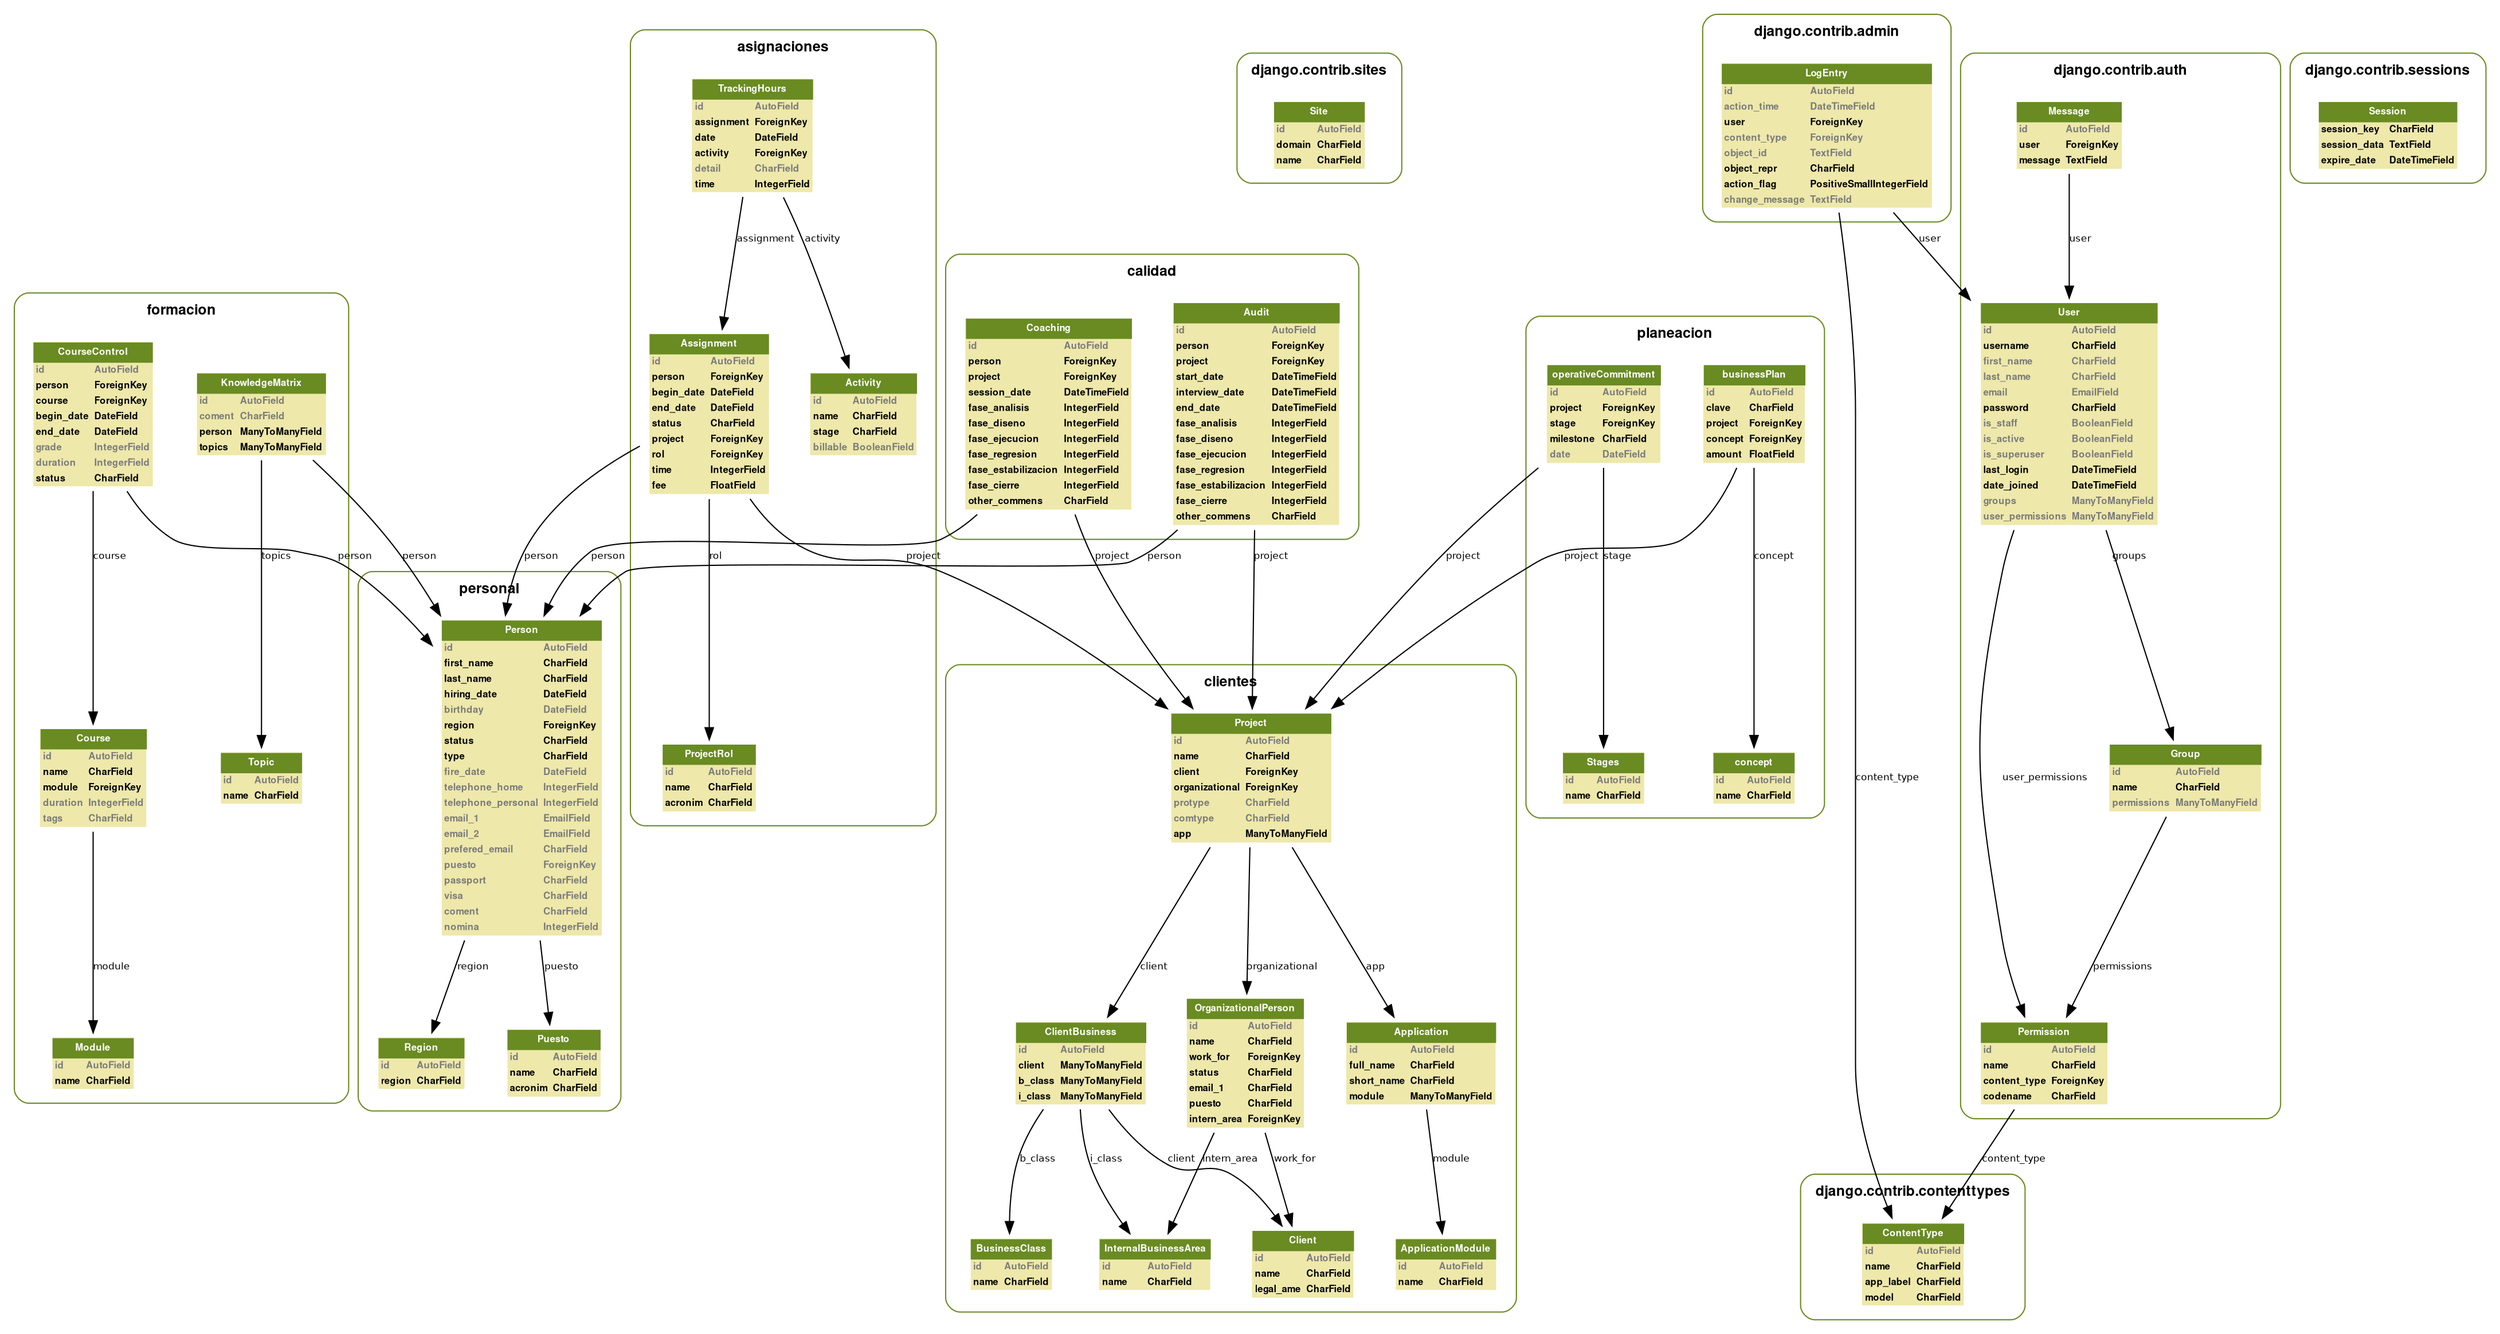 digraph name {
	graph [bb="0,0,2074,1062", fontname=Helvetica, fontsize=8];
	node [label="\N", fontname=Helvetica, fontsize=8, shape=plaintext];
	edge [fontname=Helvetica, fontsize=8];
	graph [bb="0,0,2074,1070"];
	subgraph cluster_formacion_models {
		graph [bb="8,198,288,840",
			color=olivedrab4,
			label=<         <TABLE BORDER="0" CELLBORDER="0" CELLSPACING="0">         <TR><TD COLSPAN="2" CELLPADDING="4" ALIGN="CENTER"         ><FONT FACE="Helvetica Bold" COLOR="Black" POINT-SIZE="12"         >formacion</FONT></TD></TR>         </TABLE>         >,
			lp="148,826",
			style=rounded];
		formacion_models_Module [label=<     <TABLE BGCOLOR="palegoldenrod" BORDER="0" CELLBORDER="0" CELLSPACING="0">      <TR><TD COLSPAN="2" CELLPADDING="4" ALIGN="CENTER" BGCOLOR="olivedrab4"      ><FONT FACE="Helvetica Bold" COLOR="white"      >Module</FONT></TD></TR>                        <TR><TD ALIGN="LEFT" BORDER="0"         ><FONT COLOR="#7B7B7B" FACE="Helvetica Bold">id</FONT         ></TD>         <TD ALIGN="LEFT"         ><FONT COLOR="#7B7B7B" FACE="Helvetica Bold">AutoField</FONT         ></TD></TR>                  <TR><TD ALIGN="LEFT" BORDER="0"         ><FONT FACE="Helvetica Bold">name</FONT         ></TD>         <TD ALIGN="LEFT"         ><FONT FACE="Helvetica Bold">CharField</FONT         ></TD></TR>                   </TABLE>     >, height="0.67", pos="74,230", width="1.17"];
		formacion_models_Course [label=<     <TABLE BGCOLOR="palegoldenrod" BORDER="0" CELLBORDER="0" CELLSPACING="0">      <TR><TD COLSPAN="2" CELLPADDING="4" ALIGN="CENTER" BGCOLOR="olivedrab4"      ><FONT FACE="Helvetica Bold" COLOR="white"      >Course</FONT></TD></TR>                        <TR><TD ALIGN="LEFT" BORDER="0"         ><FONT COLOR="#7B7B7B" FACE="Helvetica Bold">id</FONT         ></TD>         <TD ALIGN="LEFT"         ><FONT COLOR="#7B7B7B" FACE="Helvetica Bold">AutoField</FONT         ></TD></TR>                  <TR><TD ALIGN="LEFT" BORDER="0"         ><FONT FACE="Helvetica Bold">name</FONT         ></TD>         <TD ALIGN="LEFT"         ><FONT FACE="Helvetica Bold">CharField</FONT         ></TD></TR>                  <TR><TD ALIGN="LEFT" BORDER="0"         ><FONT FACE="Helvetica Bold">module</FONT         ></TD>         <TD ALIGN="LEFT"         ><FONT FACE="Helvetica Bold">ForeignKey</FONT         ></TD></TR>                  <TR><TD ALIGN="LEFT" BORDER="0"         ><FONT COLOR="#7B7B7B" FACE="Helvetica Bold">duration</FONT         ></TD>         <TD ALIGN="LEFT"         ><FONT COLOR="#7B7B7B" FACE="Helvetica Bold">IntegerField</FONT         ></TD></TR>                  <TR><TD ALIGN="LEFT" BORDER="0"         ><FONT COLOR="#7B7B7B" FACE="Helvetica Bold">tags</FONT         ></TD>         <TD ALIGN="LEFT"         ><FONT COLOR="#7B7B7B" FACE="Helvetica Bold">CharField</FONT         ></TD></TR>                   </TABLE>     >, height="1.17", pos="74,456", width="1.47"];
		formacion_models_CourseControl [label=<     <TABLE BGCOLOR="palegoldenrod" BORDER="0" CELLBORDER="0" CELLSPACING="0">      <TR><TD COLSPAN="2" CELLPADDING="4" ALIGN="CENTER" BGCOLOR="olivedrab4"      ><FONT FACE="Helvetica Bold" COLOR="white"      >CourseControl</FONT></TD></TR>                        <TR><TD ALIGN="LEFT" BORDER="0"         ><FONT COLOR="#7B7B7B" FACE="Helvetica Bold">id</FONT         ></TD>         <TD ALIGN="LEFT"         ><FONT COLOR="#7B7B7B" FACE="Helvetica Bold">AutoField</FONT         ></TD></TR>                  <TR><TD ALIGN="LEFT" BORDER="0"         ><FONT FACE="Helvetica Bold">person</FONT         ></TD>         <TD ALIGN="LEFT"         ><FONT FACE="Helvetica Bold">ForeignKey</FONT         ></TD></TR>                  <TR><TD ALIGN="LEFT" BORDER="0"         ><FONT FACE="Helvetica Bold">course</FONT         ></TD>         <TD ALIGN="LEFT"         ><FONT FACE="Helvetica Bold">ForeignKey</FONT         ></TD></TR>                  <TR><TD ALIGN="LEFT" BORDER="0"         ><FONT FACE="Helvetica Bold">begin_date</FONT         ></TD>         <TD ALIGN="LEFT"         ><FONT FACE="Helvetica Bold">DateField</FONT         ></TD></TR>                  <TR><TD ALIGN="LEFT" BORDER="0"         ><FONT FACE="Helvetica Bold">end_date</FONT         ></TD>         <TD ALIGN="LEFT"         ><FONT FACE="Helvetica Bold">DateField</FONT         ></TD></TR>                  <TR><TD ALIGN="LEFT" BORDER="0"         ><FONT COLOR="#7B7B7B" FACE="Helvetica Bold">grade</FONT         ></TD>         <TD ALIGN="LEFT"         ><FONT COLOR="#7B7B7B" FACE="Helvetica Bold">IntegerField</FONT         ></TD></TR>                  <TR><TD ALIGN="LEFT" BORDER="0"         ><FONT COLOR="#7B7B7B" FACE="Helvetica Bold">duration</FONT         ></TD>         <TD ALIGN="LEFT"         ><FONT COLOR="#7B7B7B" FACE="Helvetica Bold">IntegerField</FONT         ></TD></TR>                  <TR><TD ALIGN="LEFT" BORDER="0"         ><FONT FACE="Helvetica Bold">status</FONT         ></TD>         <TD ALIGN="LEFT"         ><FONT FACE="Helvetica Bold">CharField</FONT         ></TD></TR>                   </TABLE>     >, height="1.67", pos="74,744", width="1.61"];
		formacion_models_Topic [label=<     <TABLE BGCOLOR="palegoldenrod" BORDER="0" CELLBORDER="0" CELLSPACING="0">      <TR><TD COLSPAN="2" CELLPADDING="4" ALIGN="CENTER" BGCOLOR="olivedrab4"      ><FONT FACE="Helvetica Bold" COLOR="white"      >Topic</FONT></TD></TR>                        <TR><TD ALIGN="LEFT" BORDER="0"         ><FONT COLOR="#7B7B7B" FACE="Helvetica Bold">id</FONT         ></TD>         <TD ALIGN="LEFT"         ><FONT COLOR="#7B7B7B" FACE="Helvetica Bold">AutoField</FONT         ></TD></TR>                  <TR><TD ALIGN="LEFT" BORDER="0"         ><FONT FACE="Helvetica Bold">name</FONT         ></TD>         <TD ALIGN="LEFT"         ><FONT FACE="Helvetica Bold">CharField</FONT         ></TD></TR>                   </TABLE>     >, height="0.67", pos="215,456", width="1.17"];
		formacion_models_KnowledgeMatrix [label=<     <TABLE BGCOLOR="palegoldenrod" BORDER="0" CELLBORDER="0" CELLSPACING="0">      <TR><TD COLSPAN="2" CELLPADDING="4" ALIGN="CENTER" BGCOLOR="olivedrab4"      ><FONT FACE="Helvetica Bold" COLOR="white"      >KnowledgeMatrix</FONT></TD></TR>                        <TR><TD ALIGN="LEFT" BORDER="0"         ><FONT COLOR="#7B7B7B" FACE="Helvetica Bold">id</FONT         ></TD>         <TD ALIGN="LEFT"         ><FONT COLOR="#7B7B7B" FACE="Helvetica Bold">AutoField</FONT         ></TD></TR>                  <TR><TD ALIGN="LEFT" BORDER="0"         ><FONT COLOR="#7B7B7B" FACE="Helvetica Bold">coment</FONT         ></TD>         <TD ALIGN="LEFT"         ><FONT COLOR="#7B7B7B" FACE="Helvetica Bold">CharField</FONT         ></TD></TR>                  <TR><TD ALIGN="LEFT" BORDER="0"         ><FONT FACE="Helvetica Bold">person</FONT         ></TD>         <TD ALIGN="LEFT"         ><FONT FACE="Helvetica Bold">ManyToManyField</FONT         ></TD></TR>                  <TR><TD ALIGN="LEFT" BORDER="0"         ><FONT FACE="Helvetica Bold">topics</FONT         ></TD>         <TD ALIGN="LEFT"         ><FONT FACE="Helvetica Bold">ManyToManyField</FONT         ></TD></TR>                   </TABLE>     >, height="1.00", pos="215,744", width="1.81"];
		formacion_models_Course -> formacion_models_Module [label=module, lp="87,307", pos="e,74,254 74,414 74,371 74,304 74,264"];
		formacion_models_CourseControl -> formacion_models_Course [label=course, lp="87,631", pos="e,74,498 74,684 74,633 74,558 74,508"];
		formacion_models_KnowledgeMatrix -> formacion_models_Topic [label=topics, lp="226,631", pos="s,215,708 e,215,480 215,698 215,639 215,542 215,490", arrowhead=normal, arrowtail=normal];
	}
	subgraph cluster_calidad_models {
		graph [bb="788,646,1134,870",
			color=olivedrab4,
			label=<         <TABLE BORDER="0" CELLBORDER="0" CELLSPACING="0">         <TR><TD COLSPAN="2" CELLPADDING="4" ALIGN="CENTER"         ><FONT FACE="Helvetica Bold" COLOR="Black" POINT-SIZE="12"         >calidad</FONT></TD></TR>         </TABLE>         >,
			lp="961,856",
			style=rounded];
		calidad_models_Audit [label=<     <TABLE BGCOLOR="palegoldenrod" BORDER="0" CELLBORDER="0" CELLSPACING="0">      <TR><TD COLSPAN="2" CELLPADDING="4" ALIGN="CENTER" BGCOLOR="olivedrab4"      ><FONT FACE="Helvetica Bold" COLOR="white"      >Audit</FONT></TD></TR>                        <TR><TD ALIGN="LEFT" BORDER="0"         ><FONT COLOR="#7B7B7B" FACE="Helvetica Bold">id</FONT         ></TD>         <TD ALIGN="LEFT"         ><FONT COLOR="#7B7B7B" FACE="Helvetica Bold">AutoField</FONT         ></TD></TR>                  <TR><TD ALIGN="LEFT" BORDER="0"         ><FONT FACE="Helvetica Bold">person</FONT         ></TD>         <TD ALIGN="LEFT"         ><FONT FACE="Helvetica Bold">ForeignKey</FONT         ></TD></TR>                  <TR><TD ALIGN="LEFT" BORDER="0"         ><FONT FACE="Helvetica Bold">project</FONT         ></TD>         <TD ALIGN="LEFT"         ><FONT FACE="Helvetica Bold">ForeignKey</FONT         ></TD></TR>                  <TR><TD ALIGN="LEFT" BORDER="0"         ><FONT FACE="Helvetica Bold">start_date</FONT         ></TD>         <TD ALIGN="LEFT"         ><FONT FACE="Helvetica Bold">DateTimeField</FONT         ></TD></TR>                  <TR><TD ALIGN="LEFT" BORDER="0"         ><FONT FACE="Helvetica Bold">interview_date</FONT         ></TD>         <TD ALIGN="LEFT"         ><FONT FACE="Helvetica Bold">DateTimeField</FONT         ></TD></TR>                  <TR><TD ALIGN="LEFT" BORDER="0"         ><FONT FACE="Helvetica Bold">end_date</FONT         ></TD>         <TD ALIGN="LEFT"         ><FONT FACE="Helvetica Bold">DateTimeField</FONT         ></TD></TR>                  <TR><TD ALIGN="LEFT" BORDER="0"         ><FONT FACE="Helvetica Bold">fase_analisis</FONT         ></TD>         <TD ALIGN="LEFT"         ><FONT FACE="Helvetica Bold">IntegerField</FONT         ></TD></TR>                  <TR><TD ALIGN="LEFT" BORDER="0"         ><FONT FACE="Helvetica Bold">fase_diseno</FONT         ></TD>         <TD ALIGN="LEFT"         ><FONT FACE="Helvetica Bold">IntegerField</FONT         ></TD></TR>                  <TR><TD ALIGN="LEFT" BORDER="0"         ><FONT FACE="Helvetica Bold">fase_ejecucion</FONT         ></TD>         <TD ALIGN="LEFT"         ><FONT FACE="Helvetica Bold">IntegerField</FONT         ></TD></TR>                  <TR><TD ALIGN="LEFT" BORDER="0"         ><FONT FACE="Helvetica Bold">fase_regresion</FONT         ></TD>         <TD ALIGN="LEFT"         ><FONT FACE="Helvetica Bold">IntegerField</FONT         ></TD></TR>                  <TR><TD ALIGN="LEFT" BORDER="0"         ><FONT FACE="Helvetica Bold">fase_estabilizacion</FONT         ></TD>         <TD ALIGN="LEFT"         ><FONT FACE="Helvetica Bold">IntegerField</FONT         ></TD></TR>                  <TR><TD ALIGN="LEFT" BORDER="0"         ><FONT FACE="Helvetica Bold">fase_cierre</FONT         ></TD>         <TD ALIGN="LEFT"         ><FONT FACE="Helvetica Bold">IntegerField</FONT         ></TD></TR>                  <TR><TD ALIGN="LEFT" BORDER="0"         ><FONT FACE="Helvetica Bold">other_commens</FONT         ></TD>         <TD ALIGN="LEFT"         ><FONT FACE="Helvetica Bold">CharField</FONT         ></TD></TR>                   </TABLE>     >, height="2.50", pos="1048,744", width="2.17"];
		calidad_models_Coaching [label=<     <TABLE BGCOLOR="palegoldenrod" BORDER="0" CELLBORDER="0" CELLSPACING="0">      <TR><TD COLSPAN="2" CELLPADDING="4" ALIGN="CENTER" BGCOLOR="olivedrab4"      ><FONT FACE="Helvetica Bold" COLOR="white"      >Coaching</FONT></TD></TR>                        <TR><TD ALIGN="LEFT" BORDER="0"         ><FONT COLOR="#7B7B7B" FACE="Helvetica Bold">id</FONT         ></TD>         <TD ALIGN="LEFT"         ><FONT COLOR="#7B7B7B" FACE="Helvetica Bold">AutoField</FONT         ></TD></TR>                  <TR><TD ALIGN="LEFT" BORDER="0"         ><FONT FACE="Helvetica Bold">person</FONT         ></TD>         <TD ALIGN="LEFT"         ><FONT FACE="Helvetica Bold">ForeignKey</FONT         ></TD></TR>                  <TR><TD ALIGN="LEFT" BORDER="0"         ><FONT FACE="Helvetica Bold">project</FONT         ></TD>         <TD ALIGN="LEFT"         ><FONT FACE="Helvetica Bold">ForeignKey</FONT         ></TD></TR>                  <TR><TD ALIGN="LEFT" BORDER="0"         ><FONT FACE="Helvetica Bold">session_date</FONT         ></TD>         <TD ALIGN="LEFT"         ><FONT FACE="Helvetica Bold">DateTimeField</FONT         ></TD></TR>                  <TR><TD ALIGN="LEFT" BORDER="0"         ><FONT FACE="Helvetica Bold">fase_analisis</FONT         ></TD>         <TD ALIGN="LEFT"         ><FONT FACE="Helvetica Bold">IntegerField</FONT         ></TD></TR>                  <TR><TD ALIGN="LEFT" BORDER="0"         ><FONT FACE="Helvetica Bold">fase_diseno</FONT         ></TD>         <TD ALIGN="LEFT"         ><FONT FACE="Helvetica Bold">IntegerField</FONT         ></TD></TR>                  <TR><TD ALIGN="LEFT" BORDER="0"         ><FONT FACE="Helvetica Bold">fase_ejecucion</FONT         ></TD>         <TD ALIGN="LEFT"         ><FONT FACE="Helvetica Bold">IntegerField</FONT         ></TD></TR>                  <TR><TD ALIGN="LEFT" BORDER="0"         ><FONT FACE="Helvetica Bold">fase_regresion</FONT         ></TD>         <TD ALIGN="LEFT"         ><FONT FACE="Helvetica Bold">IntegerField</FONT         ></TD></TR>                  <TR><TD ALIGN="LEFT" BORDER="0"         ><FONT FACE="Helvetica Bold">fase_estabilizacion</FONT         ></TD>         <TD ALIGN="LEFT"         ><FONT FACE="Helvetica Bold">IntegerField</FONT         ></TD></TR>                  <TR><TD ALIGN="LEFT" BORDER="0"         ><FONT FACE="Helvetica Bold">fase_cierre</FONT         ></TD>         <TD ALIGN="LEFT"         ><FONT FACE="Helvetica Bold">IntegerField</FONT         ></TD></TR>                  <TR><TD ALIGN="LEFT" BORDER="0"         ><FONT FACE="Helvetica Bold">other_commens</FONT         ></TD>         <TD ALIGN="LEFT"         ><FONT FACE="Helvetica Bold">CharField</FONT         ></TD></TR>                   </TABLE>     >, height="2.17", pos="874,744", width="2.17"];
	}
	subgraph cluster_django_contrib_sites_models {
		graph [bb="1031,928,1169,1032",
			color=olivedrab4,
			label=<         <TABLE BORDER="0" CELLBORDER="0" CELLSPACING="0">         <TR><TD COLSPAN="2" CELLPADDING="4" ALIGN="CENTER"         ><FONT FACE="Helvetica Bold" COLOR="Black" POINT-SIZE="12"         >django.contrib.sites</FONT></TD></TR>         </TABLE>         >,
			lp="1100,1018",
			style=rounded];
		django_contrib_sites_models_Site [label=<     <TABLE BGCOLOR="palegoldenrod" BORDER="0" CELLBORDER="0" CELLSPACING="0">      <TR><TD COLSPAN="2" CELLPADDING="4" ALIGN="CENTER" BGCOLOR="olivedrab4"      ><FONT FACE="Helvetica Bold" COLOR="white"      >Site</FONT></TD></TR>                        <TR><TD ALIGN="LEFT" BORDER="0"         ><FONT COLOR="#7B7B7B" FACE="Helvetica Bold">id</FONT         ></TD>         <TD ALIGN="LEFT"         ><FONT COLOR="#7B7B7B" FACE="Helvetica Bold">AutoField</FONT         ></TD></TR>                  <TR><TD ALIGN="LEFT" BORDER="0"         ><FONT FACE="Helvetica Bold">domain</FONT         ></TD>         <TD ALIGN="LEFT"         ><FONT FACE="Helvetica Bold">CharField</FONT         ></TD></TR>                  <TR><TD ALIGN="LEFT" BORDER="0"         ><FONT FACE="Helvetica Bold">name</FONT         ></TD>         <TD ALIGN="LEFT"         ><FONT FACE="Helvetica Bold">CharField</FONT         ></TD></TR>                   </TABLE>     >, height="0.83", pos="1100,966", width="1.28"];
	}
	subgraph cluster_django_contrib_admin_models {
		graph [bb="1419,898,1627,1062",
			color=olivedrab4,
			label=<         <TABLE BORDER="0" CELLBORDER="0" CELLSPACING="0">         <TR><TD COLSPAN="2" CELLPADDING="4" ALIGN="CENTER"         ><FONT FACE="Helvetica Bold" COLOR="Black" POINT-SIZE="12"         >django.contrib.admin</FONT></TD></TR>         </TABLE>         >,
			lp="1523,1048",
			style=rounded];
		django_contrib_admin_models_LogEntry [label=<     <TABLE BGCOLOR="palegoldenrod" BORDER="0" CELLBORDER="0" CELLSPACING="0">      <TR><TD COLSPAN="2" CELLPADDING="4" ALIGN="CENTER" BGCOLOR="olivedrab4"      ><FONT FACE="Helvetica Bold" COLOR="white"      >LogEntry</FONT></TD></TR>                        <TR><TD ALIGN="LEFT" BORDER="0"         ><FONT COLOR="#7B7B7B" FACE="Helvetica Bold">id</FONT         ></TD>         <TD ALIGN="LEFT"         ><FONT COLOR="#7B7B7B" FACE="Helvetica Bold">AutoField</FONT         ></TD></TR>                  <TR><TD ALIGN="LEFT" BORDER="0"         ><FONT COLOR="#7B7B7B" FACE="Helvetica Bold">action_time</FONT         ></TD>         <TD ALIGN="LEFT"         ><FONT COLOR="#7B7B7B" FACE="Helvetica Bold">DateTimeField</FONT         ></TD></TR>                  <TR><TD ALIGN="LEFT" BORDER="0"         ><FONT FACE="Helvetica Bold">user</FONT         ></TD>         <TD ALIGN="LEFT"         ><FONT FACE="Helvetica Bold">ForeignKey</FONT         ></TD></TR>                  <TR><TD ALIGN="LEFT" BORDER="0"         ><FONT COLOR="#7B7B7B" FACE="Helvetica Bold">content_type</FONT         ></TD>         <TD ALIGN="LEFT"         ><FONT COLOR="#7B7B7B" FACE="Helvetica Bold">ForeignKey</FONT         ></TD></TR>                  <TR><TD ALIGN="LEFT" BORDER="0"         ><FONT COLOR="#7B7B7B" FACE="Helvetica Bold">object_id</FONT         ></TD>         <TD ALIGN="LEFT"         ><FONT COLOR="#7B7B7B" FACE="Helvetica Bold">TextField</FONT         ></TD></TR>                  <TR><TD ALIGN="LEFT" BORDER="0"         ><FONT FACE="Helvetica Bold">object_repr</FONT         ></TD>         <TD ALIGN="LEFT"         ><FONT FACE="Helvetica Bold">CharField</FONT         ></TD></TR>                  <TR><TD ALIGN="LEFT" BORDER="0"         ><FONT FACE="Helvetica Bold">action_flag</FONT         ></TD>         <TD ALIGN="LEFT"         ><FONT FACE="Helvetica Bold">PositiveSmallIntegerField</FONT         ></TD></TR>                  <TR><TD ALIGN="LEFT" BORDER="0"         ><FONT COLOR="#7B7B7B" FACE="Helvetica Bold">change_message</FONT         ></TD>         <TD ALIGN="LEFT"         ><FONT COLOR="#7B7B7B" FACE="Helvetica Bold">TextField</FONT         ></TD></TR>                   </TABLE>     >, height="1.67", pos="1523,966", width="2.67"];
	}
	subgraph cluster_clientes_models {
		graph [bb="788,30,1266,546",
			color=olivedrab4,
			label=<         <TABLE BORDER="0" CELLBORDER="0" CELLSPACING="0">         <TR><TD COLSPAN="2" CELLPADDING="4" ALIGN="CENTER"         ><FONT FACE="Helvetica Bold" COLOR="Black" POINT-SIZE="12"         >clientes</FONT></TD></TR>         </TABLE>         >,
			lp="1027,532",
			style=rounded];
		clientes_models_InternalBusinessArea [label=<     <TABLE BGCOLOR="palegoldenrod" BORDER="0" CELLBORDER="0" CELLSPACING="0">      <TR><TD COLSPAN="2" CELLPADDING="4" ALIGN="CENTER" BGCOLOR="olivedrab4"      ><FONT FACE="Helvetica Bold" COLOR="white"      >InternalBusinessArea</FONT></TD></TR>                        <TR><TD ALIGN="LEFT" BORDER="0"         ><FONT COLOR="#7B7B7B" FACE="Helvetica Bold">id</FONT         ></TD>         <TD ALIGN="LEFT"         ><FONT COLOR="#7B7B7B" FACE="Helvetica Bold">AutoField</FONT         ></TD></TR>                  <TR><TD ALIGN="LEFT" BORDER="0"         ><FONT FACE="Helvetica Bold">name</FONT         ></TD>         <TD ALIGN="LEFT"         ><FONT FACE="Helvetica Bold">CharField</FONT         ></TD></TR>                   </TABLE>     >, height="0.67", pos="963,68", width="1.53"];
		clientes_models_BusinessClass [label=<     <TABLE BGCOLOR="palegoldenrod" BORDER="0" CELLBORDER="0" CELLSPACING="0">      <TR><TD COLSPAN="2" CELLPADDING="4" ALIGN="CENTER" BGCOLOR="olivedrab4"      ><FONT FACE="Helvetica Bold" COLOR="white"      >BusinessClass</FONT></TD></TR>                        <TR><TD ALIGN="LEFT" BORDER="0"         ><FONT COLOR="#7B7B7B" FACE="Helvetica Bold">id</FONT         ></TD>         <TD ALIGN="LEFT"         ><FONT COLOR="#7B7B7B" FACE="Helvetica Bold">AutoField</FONT         ></TD></TR>                  <TR><TD ALIGN="LEFT" BORDER="0"         ><FONT FACE="Helvetica Bold">name</FONT         ></TD>         <TD ALIGN="LEFT"         ><FONT FACE="Helvetica Bold">CharField</FONT         ></TD></TR>                   </TABLE>     >, height="0.67", pos="843,68", width="1.31"];
		clientes_models_Client [label=<     <TABLE BGCOLOR="palegoldenrod" BORDER="0" CELLBORDER="0" CELLSPACING="0">      <TR><TD COLSPAN="2" CELLPADDING="4" ALIGN="CENTER" BGCOLOR="olivedrab4"      ><FONT FACE="Helvetica Bold" COLOR="white"      >Client</FONT></TD></TR>                        <TR><TD ALIGN="LEFT" BORDER="0"         ><FONT COLOR="#7B7B7B" FACE="Helvetica Bold">id</FONT         ></TD>         <TD ALIGN="LEFT"         ><FONT COLOR="#7B7B7B" FACE="Helvetica Bold">AutoField</FONT         ></TD></TR>                  <TR><TD ALIGN="LEFT" BORDER="0"         ><FONT FACE="Helvetica Bold">name</FONT         ></TD>         <TD ALIGN="LEFT"         ><FONT FACE="Helvetica Bold">CharField</FONT         ></TD></TR>                  <TR><TD ALIGN="LEFT" BORDER="0"         ><FONT FACE="Helvetica Bold">legal_ame</FONT         ></TD>         <TD ALIGN="LEFT"         ><FONT FACE="Helvetica Bold">CharField</FONT         ></TD></TR>                   </TABLE>     >, height="0.83", pos="1087,68", width="1.42"];
		clientes_models_ClientBusiness [label=<     <TABLE BGCOLOR="palegoldenrod" BORDER="0" CELLBORDER="0" CELLSPACING="0">      <TR><TD COLSPAN="2" CELLPADDING="4" ALIGN="CENTER" BGCOLOR="olivedrab4"      ><FONT FACE="Helvetica Bold" COLOR="white"      >ClientBusiness</FONT></TD></TR>                        <TR><TD ALIGN="LEFT" BORDER="0"         ><FONT COLOR="#7B7B7B" FACE="Helvetica Bold">id</FONT         ></TD>         <TD ALIGN="LEFT"         ><FONT COLOR="#7B7B7B" FACE="Helvetica Bold">AutoField</FONT         ></TD></TR>                  <TR><TD ALIGN="LEFT" BORDER="0"         ><FONT FACE="Helvetica Bold">client</FONT         ></TD>         <TD ALIGN="LEFT"         ><FONT FACE="Helvetica Bold">ManyToManyField</FONT         ></TD></TR>                  <TR><TD ALIGN="LEFT" BORDER="0"         ><FONT FACE="Helvetica Bold">b_class</FONT         ></TD>         <TD ALIGN="LEFT"         ><FONT FACE="Helvetica Bold">ManyToManyField</FONT         ></TD></TR>                  <TR><TD ALIGN="LEFT" BORDER="0"         ><FONT FACE="Helvetica Bold">i_class</FONT         ></TD>         <TD ALIGN="LEFT"         ><FONT FACE="Helvetica Bold">ManyToManyField</FONT         ></TD></TR>                   </TABLE>     >, height="1.00", pos="901,230", width="1.75"];
		clientes_models_OrganizationalPerson [label=<     <TABLE BGCOLOR="palegoldenrod" BORDER="0" CELLBORDER="0" CELLSPACING="0">      <TR><TD COLSPAN="2" CELLPADDING="4" ALIGN="CENTER" BGCOLOR="olivedrab4"      ><FONT FACE="Helvetica Bold" COLOR="white"      >OrganizationalPerson</FONT></TD></TR>                        <TR><TD ALIGN="LEFT" BORDER="0"         ><FONT COLOR="#7B7B7B" FACE="Helvetica Bold">id</FONT         ></TD>         <TD ALIGN="LEFT"         ><FONT COLOR="#7B7B7B" FACE="Helvetica Bold">AutoField</FONT         ></TD></TR>                  <TR><TD ALIGN="LEFT" BORDER="0"         ><FONT FACE="Helvetica Bold">name</FONT         ></TD>         <TD ALIGN="LEFT"         ><FONT FACE="Helvetica Bold">CharField</FONT         ></TD></TR>                  <TR><TD ALIGN="LEFT" BORDER="0"         ><FONT FACE="Helvetica Bold">work_for</FONT         ></TD>         <TD ALIGN="LEFT"         ><FONT FACE="Helvetica Bold">ForeignKey</FONT         ></TD></TR>                  <TR><TD ALIGN="LEFT" BORDER="0"         ><FONT FACE="Helvetica Bold">status</FONT         ></TD>         <TD ALIGN="LEFT"         ><FONT FACE="Helvetica Bold">CharField</FONT         ></TD></TR>                  <TR><TD ALIGN="LEFT" BORDER="0"         ><FONT FACE="Helvetica Bold">email_1</FONT         ></TD>         <TD ALIGN="LEFT"         ><FONT FACE="Helvetica Bold">CharField</FONT         ></TD></TR>                  <TR><TD ALIGN="LEFT" BORDER="0"         ><FONT FACE="Helvetica Bold">puesto</FONT         ></TD>         <TD ALIGN="LEFT"         ><FONT FACE="Helvetica Bold">CharField</FONT         ></TD></TR>                  <TR><TD ALIGN="LEFT" BORDER="0"         ><FONT FACE="Helvetica Bold">intern_area</FONT         ></TD>         <TD ALIGN="LEFT"         ><FONT FACE="Helvetica Bold">ForeignKey</FONT         ></TD></TR>                   </TABLE>     >, height="1.50", pos="1039,230", width="1.58"];
		clientes_models_ApplicationModule [label=<     <TABLE BGCOLOR="palegoldenrod" BORDER="0" CELLBORDER="0" CELLSPACING="0">      <TR><TD COLSPAN="2" CELLPADDING="4" ALIGN="CENTER" BGCOLOR="olivedrab4"      ><FONT FACE="Helvetica Bold" COLOR="white"      >ApplicationModule</FONT></TD></TR>                        <TR><TD ALIGN="LEFT" BORDER="0"         ><FONT COLOR="#7B7B7B" FACE="Helvetica Bold">id</FONT         ></TD>         <TD ALIGN="LEFT"         ><FONT COLOR="#7B7B7B" FACE="Helvetica Bold">AutoField</FONT         ></TD></TR>                  <TR><TD ALIGN="LEFT" BORDER="0"         ><FONT FACE="Helvetica Bold">name</FONT         ></TD>         <TD ALIGN="LEFT"         ><FONT FACE="Helvetica Bold">CharField</FONT         ></TD></TR>                   </TABLE>     >, height="0.67", pos="1207,68", width="1.42"];
		clientes_models_Application [label=<     <TABLE BGCOLOR="palegoldenrod" BORDER="0" CELLBORDER="0" CELLSPACING="0">      <TR><TD COLSPAN="2" CELLPADDING="4" ALIGN="CENTER" BGCOLOR="olivedrab4"      ><FONT FACE="Helvetica Bold" COLOR="white"      >Application</FONT></TD></TR>                        <TR><TD ALIGN="LEFT" BORDER="0"         ><FONT COLOR="#7B7B7B" FACE="Helvetica Bold">id</FONT         ></TD>         <TD ALIGN="LEFT"         ><FONT COLOR="#7B7B7B" FACE="Helvetica Bold">AutoField</FONT         ></TD></TR>                  <TR><TD ALIGN="LEFT" BORDER="0"         ><FONT FACE="Helvetica Bold">full_name</FONT         ></TD>         <TD ALIGN="LEFT"         ><FONT FACE="Helvetica Bold">CharField</FONT         ></TD></TR>                  <TR><TD ALIGN="LEFT" BORDER="0"         ><FONT FACE="Helvetica Bold">short_name</FONT         ></TD>         <TD ALIGN="LEFT"         ><FONT FACE="Helvetica Bold">CharField</FONT         ></TD></TR>                  <TR><TD ALIGN="LEFT" BORDER="0"         ><FONT FACE="Helvetica Bold">module</FONT         ></TD>         <TD ALIGN="LEFT"         ><FONT FACE="Helvetica Bold">ManyToManyField</FONT         ></TD></TR>                   </TABLE>     >, height="1.00", pos="1186,230", width="2.00"];
		clientes_models_Project [label=<     <TABLE BGCOLOR="palegoldenrod" BORDER="0" CELLBORDER="0" CELLSPACING="0">      <TR><TD COLSPAN="2" CELLPADDING="4" ALIGN="CENTER" BGCOLOR="olivedrab4"      ><FONT FACE="Helvetica Bold" COLOR="white"      >Project</FONT></TD></TR>                        <TR><TD ALIGN="LEFT" BORDER="0"         ><FONT COLOR="#7B7B7B" FACE="Helvetica Bold">id</FONT         ></TD>         <TD ALIGN="LEFT"         ><FONT COLOR="#7B7B7B" FACE="Helvetica Bold">AutoField</FONT         ></TD></TR>                  <TR><TD ALIGN="LEFT" BORDER="0"         ><FONT FACE="Helvetica Bold">name</FONT         ></TD>         <TD ALIGN="LEFT"         ><FONT FACE="Helvetica Bold">CharField</FONT         ></TD></TR>                  <TR><TD ALIGN="LEFT" BORDER="0"         ><FONT FACE="Helvetica Bold">client</FONT         ></TD>         <TD ALIGN="LEFT"         ><FONT FACE="Helvetica Bold">ForeignKey</FONT         ></TD></TR>                  <TR><TD ALIGN="LEFT" BORDER="0"         ><FONT FACE="Helvetica Bold">organizational</FONT         ></TD>         <TD ALIGN="LEFT"         ><FONT FACE="Helvetica Bold">ForeignKey</FONT         ></TD></TR>                  <TR><TD ALIGN="LEFT" BORDER="0"         ><FONT COLOR="#7B7B7B" FACE="Helvetica Bold">protype</FONT         ></TD>         <TD ALIGN="LEFT"         ><FONT COLOR="#7B7B7B" FACE="Helvetica Bold">CharField</FONT         ></TD></TR>                  <TR><TD ALIGN="LEFT" BORDER="0"         ><FONT COLOR="#7B7B7B" FACE="Helvetica Bold">comtype</FONT         ></TD>         <TD ALIGN="LEFT"         ><FONT COLOR="#7B7B7B" FACE="Helvetica Bold">CharField</FONT         ></TD></TR>                  <TR><TD ALIGN="LEFT" BORDER="0"         ><FONT FACE="Helvetica Bold">app</FONT         ></TD>         <TD ALIGN="LEFT"         ><FONT FACE="Helvetica Bold">ManyToManyField</FONT         ></TD></TR>                   </TABLE>     >, height="1.50", pos="1044,456", width="2.11"];
		clientes_models_ClientBusiness -> clientes_models_Client [label=client, lp="988,153", pos="s,926,194 e,1069,98 933,186 945,172 961,157 978,148 998,137 1008,150 1027,140 1042,132 1054,119 1063,106", arrowhead=normal, arrowtail=normal];
		clientes_models_ClientBusiness -> clientes_models_BusinessClass [label=b_class, lp="870,153", pos="s,872,194 e,842,92 866,186 861,177 856,167 852,158 846,141 844,120 843,102", arrowhead=normal, arrowtail=normal];
		clientes_models_ClientBusiness -> clientes_models_InternalBusinessArea [label=i_class, lp="925,153", pos="s,903,194 e,944,92 904,184 905,172 908,159 912,148 919,131 929,114 938,100", arrowhead=normal, arrowtail=normal];
		clientes_models_OrganizationalPerson -> clientes_models_Client [label=work_for, lp="1080,153", pos="e,1078,98 1055,176 1062,154 1069,128 1075,108"];
		clientes_models_OrganizationalPerson -> clientes_models_InternalBusinessArea [label=intern_area, lp="1028,153", pos="e,974,92 1013,176 1002,152 988,123 978,101"];
		clientes_models_Application -> clientes_models_ApplicationModule [label=module, lp="1210,153", pos="s,1191,194 e,1204,92 1192,184 1195,158 1199,126 1202,102", arrowhead=normal, arrowtail=normal];
		clientes_models_Project -> clientes_models_ClientBusiness [label=client, lp="963,307", pos="e,924,266 1010,402 985,363 952,311 929,275"];
		clientes_models_Project -> clientes_models_OrganizationalPerson [label=organizational, lp="1067,307", pos="e,1040,284 1043,402 1042,369 1041,329 1040,294"];
		clientes_models_Project -> clientes_models_Application [label=app, lp="1148,307", pos="s,1078,402 e,1163,266 1083,393 1107,356 1137,309 1158,275", arrowhead=normal, arrowtail=normal];
	}
	subgraph cluster_django_contrib_sessions_models {
		graph [bb="1904,928,2066,1032",
			color=olivedrab4,
			label=<         <TABLE BORDER="0" CELLBORDER="0" CELLSPACING="0">         <TR><TD COLSPAN="2" CELLPADDING="4" ALIGN="CENTER"         ><FONT FACE="Helvetica Bold" COLOR="Black" POINT-SIZE="12"         >django.contrib.sessions</FONT></TD></TR>         </TABLE>         >,
			lp="1985,1018",
			style=rounded];
		django_contrib_sessions_models_Session [label=<     <TABLE BGCOLOR="palegoldenrod" BORDER="0" CELLBORDER="0" CELLSPACING="0">      <TR><TD COLSPAN="2" CELLPADDING="4" ALIGN="CENTER" BGCOLOR="olivedrab4"      ><FONT FACE="Helvetica Bold" COLOR="white"      >Session</FONT></TD></TR>                        <TR><TD ALIGN="LEFT" BORDER="0"         ><FONT FACE="Helvetica Bold">session_key</FONT         ></TD>         <TD ALIGN="LEFT"         ><FONT FACE="Helvetica Bold">CharField</FONT         ></TD></TR>                  <TR><TD ALIGN="LEFT" BORDER="0"         ><FONT FACE="Helvetica Bold">session_data</FONT         ></TD>         <TD ALIGN="LEFT"         ><FONT FACE="Helvetica Bold">TextField</FONT         ></TD></TR>                  <TR><TD ALIGN="LEFT" BORDER="0"         ><FONT FACE="Helvetica Bold">expire_date</FONT         ></TD>         <TD ALIGN="LEFT"         ><FONT FACE="Helvetica Bold">DateTimeField</FONT         ></TD></TR>                   </TABLE>     >, height="0.83", pos="1985,966", width="1.86"];
	}
	subgraph cluster_asignaciones_models {
		graph [bb="524,418,780,1050",
			color=olivedrab4,
			label=<         <TABLE BORDER="0" CELLBORDER="0" CELLSPACING="0">         <TR><TD COLSPAN="2" CELLPADDING="4" ALIGN="CENTER"         ><FONT FACE="Helvetica Bold" COLOR="Black" POINT-SIZE="12"         >asignaciones</FONT></TD></TR>         </TABLE>         >,
			lp="652,1036",
			style=rounded];
		asignaciones_models_ProjectRol [label=<     <TABLE BGCOLOR="palegoldenrod" BORDER="0" CELLBORDER="0" CELLSPACING="0">      <TR><TD COLSPAN="2" CELLPADDING="4" ALIGN="CENTER" BGCOLOR="olivedrab4"      ><FONT FACE="Helvetica Bold" COLOR="white"      >ProjectRol</FONT></TD></TR>                        <TR><TD ALIGN="LEFT" BORDER="0"         ><FONT COLOR="#7B7B7B" FACE="Helvetica Bold">id</FONT         ></TD>         <TD ALIGN="LEFT"         ><FONT COLOR="#7B7B7B" FACE="Helvetica Bold">AutoField</FONT         ></TD></TR>                  <TR><TD ALIGN="LEFT" BORDER="0"         ><FONT FACE="Helvetica Bold">name</FONT         ></TD>         <TD ALIGN="LEFT"         ><FONT FACE="Helvetica Bold">CharField</FONT         ></TD></TR>                  <TR><TD ALIGN="LEFT" BORDER="0"         ><FONT FACE="Helvetica Bold">acronim</FONT         ></TD>         <TD ALIGN="LEFT"         ><FONT FACE="Helvetica Bold">CharField</FONT         ></TD></TR>                   </TABLE>     >, height="0.83", pos="590,456", width="1.33"];
		asignaciones_models_Assignment [label=<     <TABLE BGCOLOR="palegoldenrod" BORDER="0" CELLBORDER="0" CELLSPACING="0">      <TR><TD COLSPAN="2" CELLPADDING="4" ALIGN="CENTER" BGCOLOR="olivedrab4"      ><FONT FACE="Helvetica Bold" COLOR="white"      >Assignment</FONT></TD></TR>                        <TR><TD ALIGN="LEFT" BORDER="0"         ><FONT COLOR="#7B7B7B" FACE="Helvetica Bold">id</FONT         ></TD>         <TD ALIGN="LEFT"         ><FONT COLOR="#7B7B7B" FACE="Helvetica Bold">AutoField</FONT         ></TD></TR>                  <TR><TD ALIGN="LEFT" BORDER="0"         ><FONT FACE="Helvetica Bold">person</FONT         ></TD>         <TD ALIGN="LEFT"         ><FONT FACE="Helvetica Bold">ForeignKey</FONT         ></TD></TR>                  <TR><TD ALIGN="LEFT" BORDER="0"         ><FONT FACE="Helvetica Bold">begin_date</FONT         ></TD>         <TD ALIGN="LEFT"         ><FONT FACE="Helvetica Bold">DateField</FONT         ></TD></TR>                  <TR><TD ALIGN="LEFT" BORDER="0"         ><FONT FACE="Helvetica Bold">end_date</FONT         ></TD>         <TD ALIGN="LEFT"         ><FONT FACE="Helvetica Bold">DateField</FONT         ></TD></TR>                  <TR><TD ALIGN="LEFT" BORDER="0"         ><FONT FACE="Helvetica Bold">status</FONT         ></TD>         <TD ALIGN="LEFT"         ><FONT FACE="Helvetica Bold">CharField</FONT         ></TD></TR>                  <TR><TD ALIGN="LEFT" BORDER="0"         ><FONT FACE="Helvetica Bold">project</FONT         ></TD>         <TD ALIGN="LEFT"         ><FONT FACE="Helvetica Bold">ForeignKey</FONT         ></TD></TR>                  <TR><TD ALIGN="LEFT" BORDER="0"         ><FONT FACE="Helvetica Bold">rol</FONT         ></TD>         <TD ALIGN="LEFT"         ><FONT FACE="Helvetica Bold">ForeignKey</FONT         ></TD></TR>                  <TR><TD ALIGN="LEFT" BORDER="0"         ><FONT FACE="Helvetica Bold">time</FONT         ></TD>         <TD ALIGN="LEFT"         ><FONT FACE="Helvetica Bold">IntegerField</FONT         ></TD></TR>                  <TR><TD ALIGN="LEFT" BORDER="0"         ><FONT FACE="Helvetica Bold">fee</FONT         ></TD>         <TD ALIGN="LEFT"         ><FONT FACE="Helvetica Bold">FloatField</FONT         ></TD></TR>                   </TABLE>     >, height="1.83", pos="590,744", width="1.61"];
		asignaciones_models_Activity [label=<     <TABLE BGCOLOR="palegoldenrod" BORDER="0" CELLBORDER="0" CELLSPACING="0">      <TR><TD COLSPAN="2" CELLPADDING="4" ALIGN="CENTER" BGCOLOR="olivedrab4"      ><FONT FACE="Helvetica Bold" COLOR="white"      >Activity</FONT></TD></TR>                        <TR><TD ALIGN="LEFT" BORDER="0"         ><FONT COLOR="#7B7B7B" FACE="Helvetica Bold">id</FONT         ></TD>         <TD ALIGN="LEFT"         ><FONT COLOR="#7B7B7B" FACE="Helvetica Bold">AutoField</FONT         ></TD></TR>                  <TR><TD ALIGN="LEFT" BORDER="0"         ><FONT FACE="Helvetica Bold">name</FONT         ></TD>         <TD ALIGN="LEFT"         ><FONT FACE="Helvetica Bold">CharField</FONT         ></TD></TR>                  <TR><TD ALIGN="LEFT" BORDER="0"         ><FONT FACE="Helvetica Bold">stage</FONT         ></TD>         <TD ALIGN="LEFT"         ><FONT FACE="Helvetica Bold">CharField</FONT         ></TD></TR>                  <TR><TD ALIGN="LEFT" BORDER="0"         ><FONT COLOR="#7B7B7B" FACE="Helvetica Bold">billable</FONT         ></TD>         <TD ALIGN="LEFT"         ><FONT COLOR="#7B7B7B" FACE="Helvetica Bold">BooleanField</FONT         ></TD></TR>                   </TABLE>     >, height="1.00", pos="719,744", width="1.47"];
		asignaciones_models_TrackingHours [label=<     <TABLE BGCOLOR="palegoldenrod" BORDER="0" CELLBORDER="0" CELLSPACING="0">      <TR><TD COLSPAN="2" CELLPADDING="4" ALIGN="CENTER" BGCOLOR="olivedrab4"      ><FONT FACE="Helvetica Bold" COLOR="white"      >TrackingHours</FONT></TD></TR>                        <TR><TD ALIGN="LEFT" BORDER="0"         ><FONT COLOR="#7B7B7B" FACE="Helvetica Bold">id</FONT         ></TD>         <TD ALIGN="LEFT"         ><FONT COLOR="#7B7B7B" FACE="Helvetica Bold">AutoField</FONT         ></TD></TR>                  <TR><TD ALIGN="LEFT" BORDER="0"         ><FONT FACE="Helvetica Bold">assignment</FONT         ></TD>         <TD ALIGN="LEFT"         ><FONT FACE="Helvetica Bold">ForeignKey</FONT         ></TD></TR>                  <TR><TD ALIGN="LEFT" BORDER="0"         ><FONT FACE="Helvetica Bold">date</FONT         ></TD>         <TD ALIGN="LEFT"         ><FONT FACE="Helvetica Bold">DateField</FONT         ></TD></TR>                  <TR><TD ALIGN="LEFT" BORDER="0"         ><FONT FACE="Helvetica Bold">activity</FONT         ></TD>         <TD ALIGN="LEFT"         ><FONT FACE="Helvetica Bold">ForeignKey</FONT         ></TD></TR>                  <TR><TD ALIGN="LEFT" BORDER="0"         ><FONT COLOR="#7B7B7B" FACE="Helvetica Bold">detail</FONT         ></TD>         <TD ALIGN="LEFT"         ><FONT COLOR="#7B7B7B" FACE="Helvetica Bold">CharField</FONT         ></TD></TR>                  <TR><TD ALIGN="LEFT" BORDER="0"         ><FONT FACE="Helvetica Bold">time</FONT         ></TD>         <TD ALIGN="LEFT"         ><FONT FACE="Helvetica Bold">IntegerField</FONT         ></TD></TR>                   </TABLE>     >, height="1.33", pos="622,966", width="1.64"];
		asignaciones_models_Assignment -> asignaciones_models_ProjectRol [label=rol, lp="595,631", pos="e,590,486 590,678 590,622 590,543 590,496"];
		asignaciones_models_TrackingHours -> asignaciones_models_Assignment [label=assignment, lp="633,883", pos="e,600,810 615,918 611,890 606,853 601,820"];
		asignaciones_models_TrackingHours -> asignaciones_models_Activity [label=activity, lp="676,883", pos="e,704,780 644,918 648,908 653,898 657,888 672,855 688,818 700,790"];
	}
	subgraph cluster_planeacion_models {
		graph [bb="1274,424,1524,822",
			color=olivedrab4,
			label=<         <TABLE BORDER="0" CELLBORDER="0" CELLSPACING="0">         <TR><TD COLSPAN="2" CELLPADDING="4" ALIGN="CENTER"         ><FONT FACE="Helvetica Bold" COLOR="Black" POINT-SIZE="12"         >planeacion</FONT></TD></TR>         </TABLE>         >,
			lp="1399,808",
			style=rounded];
		planeacion_models_concept [label=<     <TABLE BGCOLOR="palegoldenrod" BORDER="0" CELLBORDER="0" CELLSPACING="0">      <TR><TD COLSPAN="2" CELLPADDING="4" ALIGN="CENTER" BGCOLOR="olivedrab4"      ><FONT FACE="Helvetica Bold" COLOR="white"      >concept</FONT></TD></TR>                        <TR><TD ALIGN="LEFT" BORDER="0"         ><FONT COLOR="#7B7B7B" FACE="Helvetica Bold">id</FONT         ></TD>         <TD ALIGN="LEFT"         ><FONT COLOR="#7B7B7B" FACE="Helvetica Bold">AutoField</FONT         ></TD></TR>                  <TR><TD ALIGN="LEFT" BORDER="0"         ><FONT FACE="Helvetica Bold">name</FONT         ></TD>         <TD ALIGN="LEFT"         ><FONT FACE="Helvetica Bold">CharField</FONT         ></TD></TR>                   </TABLE>     >, height="0.67", pos="1465,456", width="1.17"];
		planeacion_models_businessPlan [label=<     <TABLE BGCOLOR="palegoldenrod" BORDER="0" CELLBORDER="0" CELLSPACING="0">      <TR><TD COLSPAN="2" CELLPADDING="4" ALIGN="CENTER" BGCOLOR="olivedrab4"      ><FONT FACE="Helvetica Bold" COLOR="white"      >businessPlan</FONT></TD></TR>                        <TR><TD ALIGN="LEFT" BORDER="0"         ><FONT COLOR="#7B7B7B" FACE="Helvetica Bold">id</FONT         ></TD>         <TD ALIGN="LEFT"         ><FONT COLOR="#7B7B7B" FACE="Helvetica Bold">AutoField</FONT         ></TD></TR>                  <TR><TD ALIGN="LEFT" BORDER="0"         ><FONT FACE="Helvetica Bold">clave</FONT         ></TD>         <TD ALIGN="LEFT"         ><FONT FACE="Helvetica Bold">CharField</FONT         ></TD></TR>                  <TR><TD ALIGN="LEFT" BORDER="0"         ><FONT FACE="Helvetica Bold">project</FONT         ></TD>         <TD ALIGN="LEFT"         ><FONT FACE="Helvetica Bold">ForeignKey</FONT         ></TD></TR>                  <TR><TD ALIGN="LEFT" BORDER="0"         ><FONT FACE="Helvetica Bold">concept</FONT         ></TD>         <TD ALIGN="LEFT"         ><FONT FACE="Helvetica Bold">ForeignKey</FONT         ></TD></TR>                  <TR><TD ALIGN="LEFT" BORDER="0"         ><FONT FACE="Helvetica Bold">amount</FONT         ></TD>         <TD ALIGN="LEFT"         ><FONT FACE="Helvetica Bold">FloatField</FONT         ></TD></TR>                   </TABLE>     >, height="1.17", pos="1465,744", width="1.42"];
		planeacion_models_Stages [label=<     <TABLE BGCOLOR="palegoldenrod" BORDER="0" CELLBORDER="0" CELLSPACING="0">      <TR><TD COLSPAN="2" CELLPADDING="4" ALIGN="CENTER" BGCOLOR="olivedrab4"      ><FONT FACE="Helvetica Bold" COLOR="white"      >Stages</FONT></TD></TR>                        <TR><TD ALIGN="LEFT" BORDER="0"         ><FONT COLOR="#7B7B7B" FACE="Helvetica Bold">id</FONT         ></TD>         <TD ALIGN="LEFT"         ><FONT COLOR="#7B7B7B" FACE="Helvetica Bold">AutoField</FONT         ></TD></TR>                  <TR><TD ALIGN="LEFT" BORDER="0"         ><FONT FACE="Helvetica Bold">name</FONT         ></TD>         <TD ALIGN="LEFT"         ><FONT FACE="Helvetica Bold">CharField</FONT         ></TD></TR>                   </TABLE>     >, height="0.67", pos="1339,456", width="1.17"];
		planeacion_models_operativeCommitment [label=<     <TABLE BGCOLOR="palegoldenrod" BORDER="0" CELLBORDER="0" CELLSPACING="0">      <TR><TD COLSPAN="2" CELLPADDING="4" ALIGN="CENTER" BGCOLOR="olivedrab4"      ><FONT FACE="Helvetica Bold" COLOR="white"      >operativeCommitment</FONT></TD></TR>                        <TR><TD ALIGN="LEFT" BORDER="0"         ><FONT COLOR="#7B7B7B" FACE="Helvetica Bold">id</FONT         ></TD>         <TD ALIGN="LEFT"         ><FONT COLOR="#7B7B7B" FACE="Helvetica Bold">AutoField</FONT         ></TD></TR>                  <TR><TD ALIGN="LEFT" BORDER="0"         ><FONT FACE="Helvetica Bold">project</FONT         ></TD>         <TD ALIGN="LEFT"         ><FONT FACE="Helvetica Bold">ForeignKey</FONT         ></TD></TR>                  <TR><TD ALIGN="LEFT" BORDER="0"         ><FONT FACE="Helvetica Bold">stage</FONT         ></TD>         <TD ALIGN="LEFT"         ><FONT FACE="Helvetica Bold">ForeignKey</FONT         ></TD></TR>                  <TR><TD ALIGN="LEFT" BORDER="0"         ><FONT FACE="Helvetica Bold">milestone</FONT         ></TD>         <TD ALIGN="LEFT"         ><FONT FACE="Helvetica Bold">CharField</FONT         ></TD></TR>                  <TR><TD ALIGN="LEFT" BORDER="0"         ><FONT COLOR="#7B7B7B" FACE="Helvetica Bold">date</FONT         ></TD>         <TD ALIGN="LEFT"         ><FONT COLOR="#7B7B7B" FACE="Helvetica Bold">DateField</FONT         ></TD></TR>                   </TABLE>     >, height="1.17", pos="1339,744", width="1.58"];
		planeacion_models_businessPlan -> planeacion_models_concept [label=concept, lp="1480,631", pos="e,1465,480 1465,702 1465,645 1465,543 1465,490"];
		planeacion_models_operativeCommitment -> planeacion_models_Stages [label=stage, lp="1349,631", pos="e,1339,480 1339,702 1339,645 1339,543 1339,490"];
	}
	subgraph cluster_django_contrib_auth_models {
		graph [bb="1635,186,1896,1032",
			color=olivedrab4,
			label=<         <TABLE BORDER="0" CELLBORDER="0" CELLSPACING="0">         <TR><TD COLSPAN="2" CELLPADDING="4" ALIGN="CENTER"         ><FONT FACE="Helvetica Bold" COLOR="Black" POINT-SIZE="12"         >django.contrib.auth</FONT></TD></TR>         </TABLE>         >,
			lp="1765,1018",
			style=rounded];
		django_contrib_auth_models_Permission [label=<     <TABLE BGCOLOR="palegoldenrod" BORDER="0" CELLBORDER="0" CELLSPACING="0">      <TR><TD COLSPAN="2" CELLPADDING="4" ALIGN="CENTER" BGCOLOR="olivedrab4"      ><FONT FACE="Helvetica Bold" COLOR="white"      >Permission</FONT></TD></TR>                        <TR><TD ALIGN="LEFT" BORDER="0"         ><FONT COLOR="#7B7B7B" FACE="Helvetica Bold">id</FONT         ></TD>         <TD ALIGN="LEFT"         ><FONT COLOR="#7B7B7B" FACE="Helvetica Bold">AutoField</FONT         ></TD></TR>                  <TR><TD ALIGN="LEFT" BORDER="0"         ><FONT FACE="Helvetica Bold">name</FONT         ></TD>         <TD ALIGN="LEFT"         ><FONT FACE="Helvetica Bold">CharField</FONT         ></TD></TR>                  <TR><TD ALIGN="LEFT" BORDER="0"         ><FONT FACE="Helvetica Bold">content_type</FONT         ></TD>         <TD ALIGN="LEFT"         ><FONT FACE="Helvetica Bold">ForeignKey</FONT         ></TD></TR>                  <TR><TD ALIGN="LEFT" BORDER="0"         ><FONT FACE="Helvetica Bold">codename</FONT         ></TD>         <TD ALIGN="LEFT"         ><FONT FACE="Helvetica Bold">CharField</FONT         ></TD></TR>                   </TABLE>     >, height="1.00", pos="1705,230", width="1.72"];
		django_contrib_auth_models_Group [label=<     <TABLE BGCOLOR="palegoldenrod" BORDER="0" CELLBORDER="0" CELLSPACING="0">      <TR><TD COLSPAN="2" CELLPADDING="4" ALIGN="CENTER" BGCOLOR="olivedrab4"      ><FONT FACE="Helvetica Bold" COLOR="white"      >Group</FONT></TD></TR>                        <TR><TD ALIGN="LEFT" BORDER="0"         ><FONT COLOR="#7B7B7B" FACE="Helvetica Bold">id</FONT         ></TD>         <TD ALIGN="LEFT"         ><FONT COLOR="#7B7B7B" FACE="Helvetica Bold">AutoField</FONT         ></TD></TR>                  <TR><TD ALIGN="LEFT" BORDER="0"         ><FONT FACE="Helvetica Bold">name</FONT         ></TD>         <TD ALIGN="LEFT"         ><FONT FACE="Helvetica Bold">CharField</FONT         ></TD></TR>                  <TR><TD ALIGN="LEFT" BORDER="0"         ><FONT COLOR="#7B7B7B" FACE="Helvetica Bold">permissions</FONT         ></TD>         <TD ALIGN="LEFT"         ><FONT COLOR="#7B7B7B" FACE="Helvetica Bold">ManyToManyField</FONT         ></TD></TR>                   </TABLE>     >, height="0.83", pos="1816,456", width="2.00"];
		django_contrib_auth_models_User [label=<     <TABLE BGCOLOR="palegoldenrod" BORDER="0" CELLBORDER="0" CELLSPACING="0">      <TR><TD COLSPAN="2" CELLPADDING="4" ALIGN="CENTER" BGCOLOR="olivedrab4"      ><FONT FACE="Helvetica Bold" COLOR="white"      >User</FONT></TD></TR>                        <TR><TD ALIGN="LEFT" BORDER="0"         ><FONT COLOR="#7B7B7B" FACE="Helvetica Bold">id</FONT         ></TD>         <TD ALIGN="LEFT"         ><FONT COLOR="#7B7B7B" FACE="Helvetica Bold">AutoField</FONT         ></TD></TR>                  <TR><TD ALIGN="LEFT" BORDER="0"         ><FONT FACE="Helvetica Bold">username</FONT         ></TD>         <TD ALIGN="LEFT"         ><FONT FACE="Helvetica Bold">CharField</FONT         ></TD></TR>                  <TR><TD ALIGN="LEFT" BORDER="0"         ><FONT COLOR="#7B7B7B" FACE="Helvetica Bold">first_name</FONT         ></TD>         <TD ALIGN="LEFT"         ><FONT COLOR="#7B7B7B" FACE="Helvetica Bold">CharField</FONT         ></TD></TR>                  <TR><TD ALIGN="LEFT" BORDER="0"         ><FONT COLOR="#7B7B7B" FACE="Helvetica Bold">last_name</FONT         ></TD>         <TD ALIGN="LEFT"         ><FONT COLOR="#7B7B7B" FACE="Helvetica Bold">CharField</FONT         ></TD></TR>                  <TR><TD ALIGN="LEFT" BORDER="0"         ><FONT COLOR="#7B7B7B" FACE="Helvetica Bold">email</FONT         ></TD>         <TD ALIGN="LEFT"         ><FONT COLOR="#7B7B7B" FACE="Helvetica Bold">EmailField</FONT         ></TD></TR>                  <TR><TD ALIGN="LEFT" BORDER="0"         ><FONT FACE="Helvetica Bold">password</FONT         ></TD>         <TD ALIGN="LEFT"         ><FONT FACE="Helvetica Bold">CharField</FONT         ></TD></TR>                  <TR><TD ALIGN="LEFT" BORDER="0"         ><FONT COLOR="#7B7B7B" FACE="Helvetica Bold">is_staff</FONT         ></TD>         <TD ALIGN="LEFT"         ><FONT COLOR="#7B7B7B" FACE="Helvetica Bold">BooleanField</FONT         ></TD></TR>                  <TR><TD ALIGN="LEFT" BORDER="0"         ><FONT COLOR="#7B7B7B" FACE="Helvetica Bold">is_active</FONT         ></TD>         <TD ALIGN="LEFT"         ><FONT COLOR="#7B7B7B" FACE="Helvetica Bold">BooleanField</FONT         ></TD></TR>                  <TR><TD ALIGN="LEFT" BORDER="0"         ><FONT COLOR="#7B7B7B" FACE="Helvetica Bold">is_superuser</FONT         ></TD>         <TD ALIGN="LEFT"         ><FONT COLOR="#7B7B7B" FACE="Helvetica Bold">BooleanField</FONT         ></TD></TR>                  <TR><TD ALIGN="LEFT" BORDER="0"         ><FONT FACE="Helvetica Bold">last_login</FONT         ></TD>         <TD ALIGN="LEFT"         ><FONT FACE="Helvetica Bold">DateTimeField</FONT         ></TD></TR>                  <TR><TD ALIGN="LEFT" BORDER="0"         ><FONT FACE="Helvetica Bold">date_joined</FONT         ></TD>         <TD ALIGN="LEFT"         ><FONT FACE="Helvetica Bold">DateTimeField</FONT         ></TD></TR>                  <TR><TD ALIGN="LEFT" BORDER="0"         ><FONT COLOR="#7B7B7B" FACE="Helvetica Bold">groups</FONT         ></TD>         <TD ALIGN="LEFT"         ><FONT COLOR="#7B7B7B" FACE="Helvetica Bold">ManyToManyField</FONT         ></TD></TR>                  <TR><TD ALIGN="LEFT" BORDER="0"         ><FONT COLOR="#7B7B7B" FACE="Helvetica Bold">user_permissions</FONT         ></TD>         <TD ALIGN="LEFT"         ><FONT COLOR="#7B7B7B" FACE="Helvetica Bold">ManyToManyField</FONT         ></TD></TR>                   </TABLE>     >, height="2.50", pos="1726,744", width="2.31"];
		django_contrib_auth_models_Message [label=<     <TABLE BGCOLOR="palegoldenrod" BORDER="0" CELLBORDER="0" CELLSPACING="0">      <TR><TD COLSPAN="2" CELLPADDING="4" ALIGN="CENTER" BGCOLOR="olivedrab4"      ><FONT FACE="Helvetica Bold" COLOR="white"      >Message</FONT></TD></TR>                        <TR><TD ALIGN="LEFT" BORDER="0"         ><FONT COLOR="#7B7B7B" FACE="Helvetica Bold">id</FONT         ></TD>         <TD ALIGN="LEFT"         ><FONT COLOR="#7B7B7B" FACE="Helvetica Bold">AutoField</FONT         ></TD></TR>                  <TR><TD ALIGN="LEFT" BORDER="0"         ><FONT FACE="Helvetica Bold">user</FONT         ></TD>         <TD ALIGN="LEFT"         ><FONT FACE="Helvetica Bold">ForeignKey</FONT         ></TD></TR>                  <TR><TD ALIGN="LEFT" BORDER="0"         ><FONT FACE="Helvetica Bold">message</FONT         ></TD>         <TD ALIGN="LEFT"         ><FONT FACE="Helvetica Bold">TextField</FONT         ></TD></TR>                   </TABLE>     >, height="0.83", pos="1726,966", width="1.47"];
		django_contrib_auth_models_Group -> django_contrib_auth_models_Permission [label=permissions, lp="1765,307", pos="s,1801,426 e,1723,266 1797,417 1777,378 1748,317 1727,275", arrowhead=normal, arrowtail=normal];
		django_contrib_auth_models_User -> django_contrib_auth_models_Group [label=groups, lp="1772,631", pos="s,1754,654 e,1807,486 1757,644 1773,593 1792,534 1804,496", arrowhead=normal, arrowtail=normal];
		django_contrib_auth_models_User -> django_contrib_auth_models_Permission [label=user_permissions, lp="1702,456", pos="s,1681,654 e,1689,266 1677,644 1674,636 1671,627 1670,618 1644,492 1649,456 1670,330 1673,312 1679,293 1685,276", arrowhead=normal, arrowtail=normal];
		django_contrib_auth_models_Message -> django_contrib_auth_models_User [label=user, lp="1734,883", pos="e,1726,834 1726,936 1726,912 1726,877 1726,844"];
	}
	subgraph cluster_personal_models {
		graph [bb="296,192,516,618",
			color=olivedrab4,
			label=<         <TABLE BORDER="0" CELLBORDER="0" CELLSPACING="0">         <TR><TD COLSPAN="2" CELLPADDING="4" ALIGN="CENTER"         ><FONT FACE="Helvetica Bold" COLOR="Black" POINT-SIZE="12"         >personal</FONT></TD></TR>         </TABLE>         >,
			lp="406,604",
			style=rounded];
		personal_models_Region [label=<     <TABLE BGCOLOR="palegoldenrod" BORDER="0" CELLBORDER="0" CELLSPACING="0">      <TR><TD COLSPAN="2" CELLPADDING="4" ALIGN="CENTER" BGCOLOR="olivedrab4"      ><FONT FACE="Helvetica Bold" COLOR="white"      >Region</FONT></TD></TR>                        <TR><TD ALIGN="LEFT" BORDER="0"         ><FONT COLOR="#7B7B7B" FACE="Helvetica Bold">id</FONT         ></TD>         <TD ALIGN="LEFT"         ><FONT COLOR="#7B7B7B" FACE="Helvetica Bold">AutoField</FONT         ></TD></TR>                  <TR><TD ALIGN="LEFT" BORDER="0"         ><FONT FACE="Helvetica Bold">region</FONT         ></TD>         <TD ALIGN="LEFT"         ><FONT FACE="Helvetica Bold">CharField</FONT         ></TD></TR>                   </TABLE>     >, height="0.67", pos="349,230", width="1.25"];
		personal_models_Puesto [label=<     <TABLE BGCOLOR="palegoldenrod" BORDER="0" CELLBORDER="0" CELLSPACING="0">      <TR><TD COLSPAN="2" CELLPADDING="4" ALIGN="CENTER" BGCOLOR="olivedrab4"      ><FONT FACE="Helvetica Bold" COLOR="white"      >Puesto</FONT></TD></TR>                        <TR><TD ALIGN="LEFT" BORDER="0"         ><FONT COLOR="#7B7B7B" FACE="Helvetica Bold">id</FONT         ></TD>         <TD ALIGN="LEFT"         ><FONT COLOR="#7B7B7B" FACE="Helvetica Bold">AutoField</FONT         ></TD></TR>                  <TR><TD ALIGN="LEFT" BORDER="0"         ><FONT FACE="Helvetica Bold">name</FONT         ></TD>         <TD ALIGN="LEFT"         ><FONT FACE="Helvetica Bold">CharField</FONT         ></TD></TR>                  <TR><TD ALIGN="LEFT" BORDER="0"         ><FONT FACE="Helvetica Bold">acronim</FONT         ></TD>         <TD ALIGN="LEFT"         ><FONT FACE="Helvetica Bold">CharField</FONT         ></TD></TR>                   </TABLE>     >, height="0.83", pos="460,230", width="1.33"];
		personal_models_Person [label=<     <TABLE BGCOLOR="palegoldenrod" BORDER="0" CELLBORDER="0" CELLSPACING="0">      <TR><TD COLSPAN="2" CELLPADDING="4" ALIGN="CENTER" BGCOLOR="olivedrab4"      ><FONT FACE="Helvetica Bold" COLOR="white"      >Person</FONT></TD></TR>                        <TR><TD ALIGN="LEFT" BORDER="0"         ><FONT COLOR="#7B7B7B" FACE="Helvetica Bold">id</FONT         ></TD>         <TD ALIGN="LEFT"         ><FONT COLOR="#7B7B7B" FACE="Helvetica Bold">AutoField</FONT         ></TD></TR>                  <TR><TD ALIGN="LEFT" BORDER="0"         ><FONT FACE="Helvetica Bold">first_name</FONT         ></TD>         <TD ALIGN="LEFT"         ><FONT FACE="Helvetica Bold">CharField</FONT         ></TD></TR>                  <TR><TD ALIGN="LEFT" BORDER="0"         ><FONT FACE="Helvetica Bold">last_name</FONT         ></TD>         <TD ALIGN="LEFT"         ><FONT FACE="Helvetica Bold">CharField</FONT         ></TD></TR>                  <TR><TD ALIGN="LEFT" BORDER="0"         ><FONT FACE="Helvetica Bold">hiring_date</FONT         ></TD>         <TD ALIGN="LEFT"         ><FONT FACE="Helvetica Bold">DateField</FONT         ></TD></TR>                  <TR><TD ALIGN="LEFT" BORDER="0"         ><FONT COLOR="#7B7B7B" FACE="Helvetica Bold">birthday</FONT         ></TD>         <TD ALIGN="LEFT"         ><FONT COLOR="#7B7B7B" FACE="Helvetica Bold">DateField</FONT         ></TD></TR>                  <TR><TD ALIGN="LEFT" BORDER="0"         ><FONT FACE="Helvetica Bold">region</FONT         ></TD>         <TD ALIGN="LEFT"         ><FONT FACE="Helvetica Bold">ForeignKey</FONT         ></TD></TR>                  <TR><TD ALIGN="LEFT" BORDER="0"         ><FONT FACE="Helvetica Bold">status</FONT         ></TD>         <TD ALIGN="LEFT"         ><FONT FACE="Helvetica Bold">CharField</FONT         ></TD></TR>                  <TR><TD ALIGN="LEFT" BORDER="0"         ><FONT FACE="Helvetica Bold">type</FONT         ></TD>         <TD ALIGN="LEFT"         ><FONT FACE="Helvetica Bold">CharField</FONT         ></TD></TR>                  <TR><TD ALIGN="LEFT" BORDER="0"         ><FONT COLOR="#7B7B7B" FACE="Helvetica Bold">fire_date</FONT         ></TD>         <TD ALIGN="LEFT"         ><FONT COLOR="#7B7B7B" FACE="Helvetica Bold">DateField</FONT         ></TD></TR>                  <TR><TD ALIGN="LEFT" BORDER="0"         ><FONT COLOR="#7B7B7B" FACE="Helvetica Bold">telephone_home</FONT         ></TD>         <TD ALIGN="LEFT"         ><FONT COLOR="#7B7B7B" FACE="Helvetica Bold">IntegerField</FONT         ></TD></TR>                  <TR><TD ALIGN="LEFT" BORDER="0"         ><FONT COLOR="#7B7B7B" FACE="Helvetica Bold">telephone_personal</FONT         ></TD>         <TD ALIGN="LEFT"         ><FONT COLOR="#7B7B7B" FACE="Helvetica Bold">IntegerField</FONT         ></TD></TR>                  <TR><TD ALIGN="LEFT" BORDER="0"         ><FONT COLOR="#7B7B7B" FACE="Helvetica Bold">email_1</FONT         ></TD>         <TD ALIGN="LEFT"         ><FONT COLOR="#7B7B7B" FACE="Helvetica Bold">EmailField</FONT         ></TD></TR>                  <TR><TD ALIGN="LEFT" BORDER="0"         ><FONT COLOR="#7B7B7B" FACE="Helvetica Bold">email_2</FONT         ></TD>         <TD ALIGN="LEFT"         ><FONT COLOR="#7B7B7B" FACE="Helvetica Bold">EmailField</FONT         ></TD></TR>                  <TR><TD ALIGN="LEFT" BORDER="0"         ><FONT COLOR="#7B7B7B" FACE="Helvetica Bold">prefered_email</FONT         ></TD>         <TD ALIGN="LEFT"         ><FONT COLOR="#7B7B7B" FACE="Helvetica Bold">CharField</FONT         ></TD></TR>                  <TR><TD ALIGN="LEFT" BORDER="0"         ><FONT COLOR="#7B7B7B" FACE="Helvetica Bold">puesto</FONT         ></TD>         <TD ALIGN="LEFT"         ><FONT COLOR="#7B7B7B" FACE="Helvetica Bold">ForeignKey</FONT         ></TD></TR>                  <TR><TD ALIGN="LEFT" BORDER="0"         ><FONT COLOR="#7B7B7B" FACE="Helvetica Bold">passport</FONT         ></TD>         <TD ALIGN="LEFT"         ><FONT COLOR="#7B7B7B" FACE="Helvetica Bold">CharField</FONT         ></TD></TR>                  <TR><TD ALIGN="LEFT" BORDER="0"         ><FONT COLOR="#7B7B7B" FACE="Helvetica Bold">visa</FONT         ></TD>         <TD ALIGN="LEFT"         ><FONT COLOR="#7B7B7B" FACE="Helvetica Bold">CharField</FONT         ></TD></TR>                  <TR><TD ALIGN="LEFT" BORDER="0"         ><FONT COLOR="#7B7B7B" FACE="Helvetica Bold">coment</FONT         ></TD>         <TD ALIGN="LEFT"         ><FONT COLOR="#7B7B7B" FACE="Helvetica Bold">CharField</FONT         ></TD></TR>                  <TR><TD ALIGN="LEFT" BORDER="0"         ><FONT COLOR="#7B7B7B" FACE="Helvetica Bold">nomina</FONT         ></TD>         <TD ALIGN="LEFT"         ><FONT COLOR="#7B7B7B" FACE="Helvetica Bold">IntegerField</FONT         ></TD></TR>                   </TABLE>     >, height="3.50", pos="433,456", width="2.08"];
		personal_models_Person -> personal_models_Region [label=region, lp="391,307", pos="e,358,254 386,330 377,306 368,282 361,264"];
		personal_models_Person -> personal_models_Puesto [label=puesto, lp="466,307", pos="e,456,260 448,330 450,308 453,288 455,270"];
	}
	subgraph cluster_django_contrib_contenttypes_models {
		graph [bb="1510,24,1696,140",
			color=olivedrab4,
			label=<         <TABLE BORDER="0" CELLBORDER="0" CELLSPACING="0">         <TR><TD COLSPAN="2" CELLPADDING="4" ALIGN="CENTER"         ><FONT FACE="Helvetica Bold" COLOR="Black" POINT-SIZE="12"         >django.contrib.contenttypes</FONT></TD></TR>         </TABLE>         >,
			lp="1603,126",
			style=rounded];
		django_contrib_contenttypes_models_ContentType [label=<     <TABLE BGCOLOR="palegoldenrod" BORDER="0" CELLBORDER="0" CELLSPACING="0">      <TR><TD COLSPAN="2" CELLPADDING="4" ALIGN="CENTER" BGCOLOR="olivedrab4"      ><FONT FACE="Helvetica Bold" COLOR="white"      >ContentType</FONT></TD></TR>                        <TR><TD ALIGN="LEFT" BORDER="0"         ><FONT COLOR="#7B7B7B" FACE="Helvetica Bold">id</FONT         ></TD>         <TD ALIGN="LEFT"         ><FONT COLOR="#7B7B7B" FACE="Helvetica Bold">AutoField</FONT         ></TD></TR>                  <TR><TD ALIGN="LEFT" BORDER="0"         ><FONT FACE="Helvetica Bold">name</FONT         ></TD>         <TD ALIGN="LEFT"         ><FONT FACE="Helvetica Bold">CharField</FONT         ></TD></TR>                  <TR><TD ALIGN="LEFT" BORDER="0"         ><FONT FACE="Helvetica Bold">app_label</FONT         ></TD>         <TD ALIGN="LEFT"         ><FONT FACE="Helvetica Bold">CharField</FONT         ></TD></TR>                  <TR><TD ALIGN="LEFT" BORDER="0"         ><FONT FACE="Helvetica Bold">model</FONT         ></TD>         <TD ALIGN="LEFT"         ><FONT FACE="Helvetica Bold">CharField</FONT         ></TD></TR>                   </TABLE>     >, height="1.00", pos="1603,68", width="1.42"];
	}
	formacion_models_CourseControl -> personal_models_Person [label=person, lp="290,631", pos="e,358,559 103,684 113,669 126,655 141,646 161,634 220,640 241,636 265,630 273,631 292,618 313,604 333,585 351,566"];
	formacion_models_KnowledgeMatrix -> personal_models_Person [label=person, lp="350,631", pos="s,258,708 e,366,582 265,701 286,682 309,659 328,636 339,622 350,607 360,591", arrowhead=normal, arrowtail=normal];
	calidad_models_Audit -> personal_models_Person [label=person, lp="976,631", pos="e,483,582 982,654 969,642 954,632 938,626 917,617 540,630 520,618 508,611 498,601 489,590"];
	calidad_models_Audit -> clientes_models_Project [label=project, lp="1061,631", pos="e,1045,510 1047,654 1046,611 1046,560 1045,520"];
	calidad_models_Coaching -> personal_models_Person [label=person, lp="513,631", pos="e,454,582 815,666 805,658 795,651 784,646 755,632 520,655 494,636 479,624 467,609 458,591"];
	calidad_models_Coaching -> clientes_models_Project [label=project, lp="926,631", pos="e,994,510 896,666 901,652 907,638 913,626 933,587 962,549 988,518"];
	django_contrib_admin_models_LogEntry -> django_contrib_auth_models_User [label=user, lp="1611,883", pos="e,1644,834 1578,906 1596,886 1616,863 1637,841"];
	django_contrib_admin_models_LogEntry -> django_contrib_contenttypes_models_ContentType [label=content_type, lp="1574,456", pos="e,1584,104 1534,906 1542,861 1550,799 1550,744 1550,744 1550,744 1550,230 1550,189 1566,145 1580,113"];
	asignaciones_models_Assignment -> personal_models_Person [label=person, lp="453,631", pos="e,424,582 532,718 499,700 460,673 440,636 433,622 428,607 425,592"];
	asignaciones_models_Assignment -> clientes_models_Project [label=project, lp="762,631", pos="e,972,510 625,678 634,666 645,654 657,646 705,613 731,639 784,618 848,592 914,550 964,516"];
	planeacion_models_businessPlan -> clientes_models_Project [label=project, lp="1339,631", pos="e,1112,510 1450,702 1440,682 1426,659 1405,646 1388,634 1331,641 1310,636 1292,630 1287,627 1270,618 1218,588 1163,549 1120,516"];
	planeacion_models_operativeCommitment -> clientes_models_Project [label=project, lp="1219,631", pos="e,1089,510 1284,702 1259,682 1231,659 1206,636 1167,599 1126,554 1096,518"];
	django_contrib_auth_models_Permission -> django_contrib_contenttypes_models_ContentType [label=content_type, lp="1684,153", pos="e,1626,104 1682,194 1667,170 1647,138 1631,113"];
}